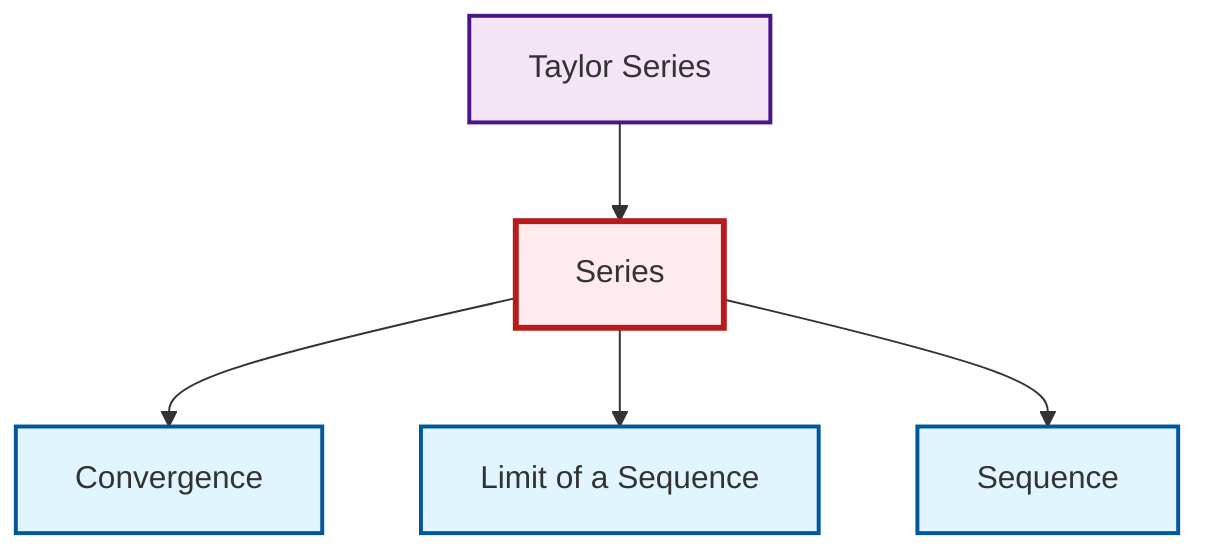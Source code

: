 graph TD
    classDef definition fill:#e1f5fe,stroke:#01579b,stroke-width:2px
    classDef theorem fill:#f3e5f5,stroke:#4a148c,stroke-width:2px
    classDef axiom fill:#fff3e0,stroke:#e65100,stroke-width:2px
    classDef example fill:#e8f5e9,stroke:#1b5e20,stroke-width:2px
    classDef current fill:#ffebee,stroke:#b71c1c,stroke-width:3px
    def-convergence["Convergence"]:::definition
    def-series["Series"]:::definition
    def-sequence["Sequence"]:::definition
    def-limit["Limit of a Sequence"]:::definition
    thm-taylor-series["Taylor Series"]:::theorem
    thm-taylor-series --> def-series
    def-series --> def-convergence
    def-series --> def-limit
    def-series --> def-sequence
    class def-series current